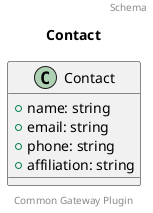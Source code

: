 @startuml
title: Contact
footer: Common Gateway Plugin
header: Schema

class Contact {
  + name: string
  + email: string
  + phone: string
  + affiliation: string
}
@enduml
